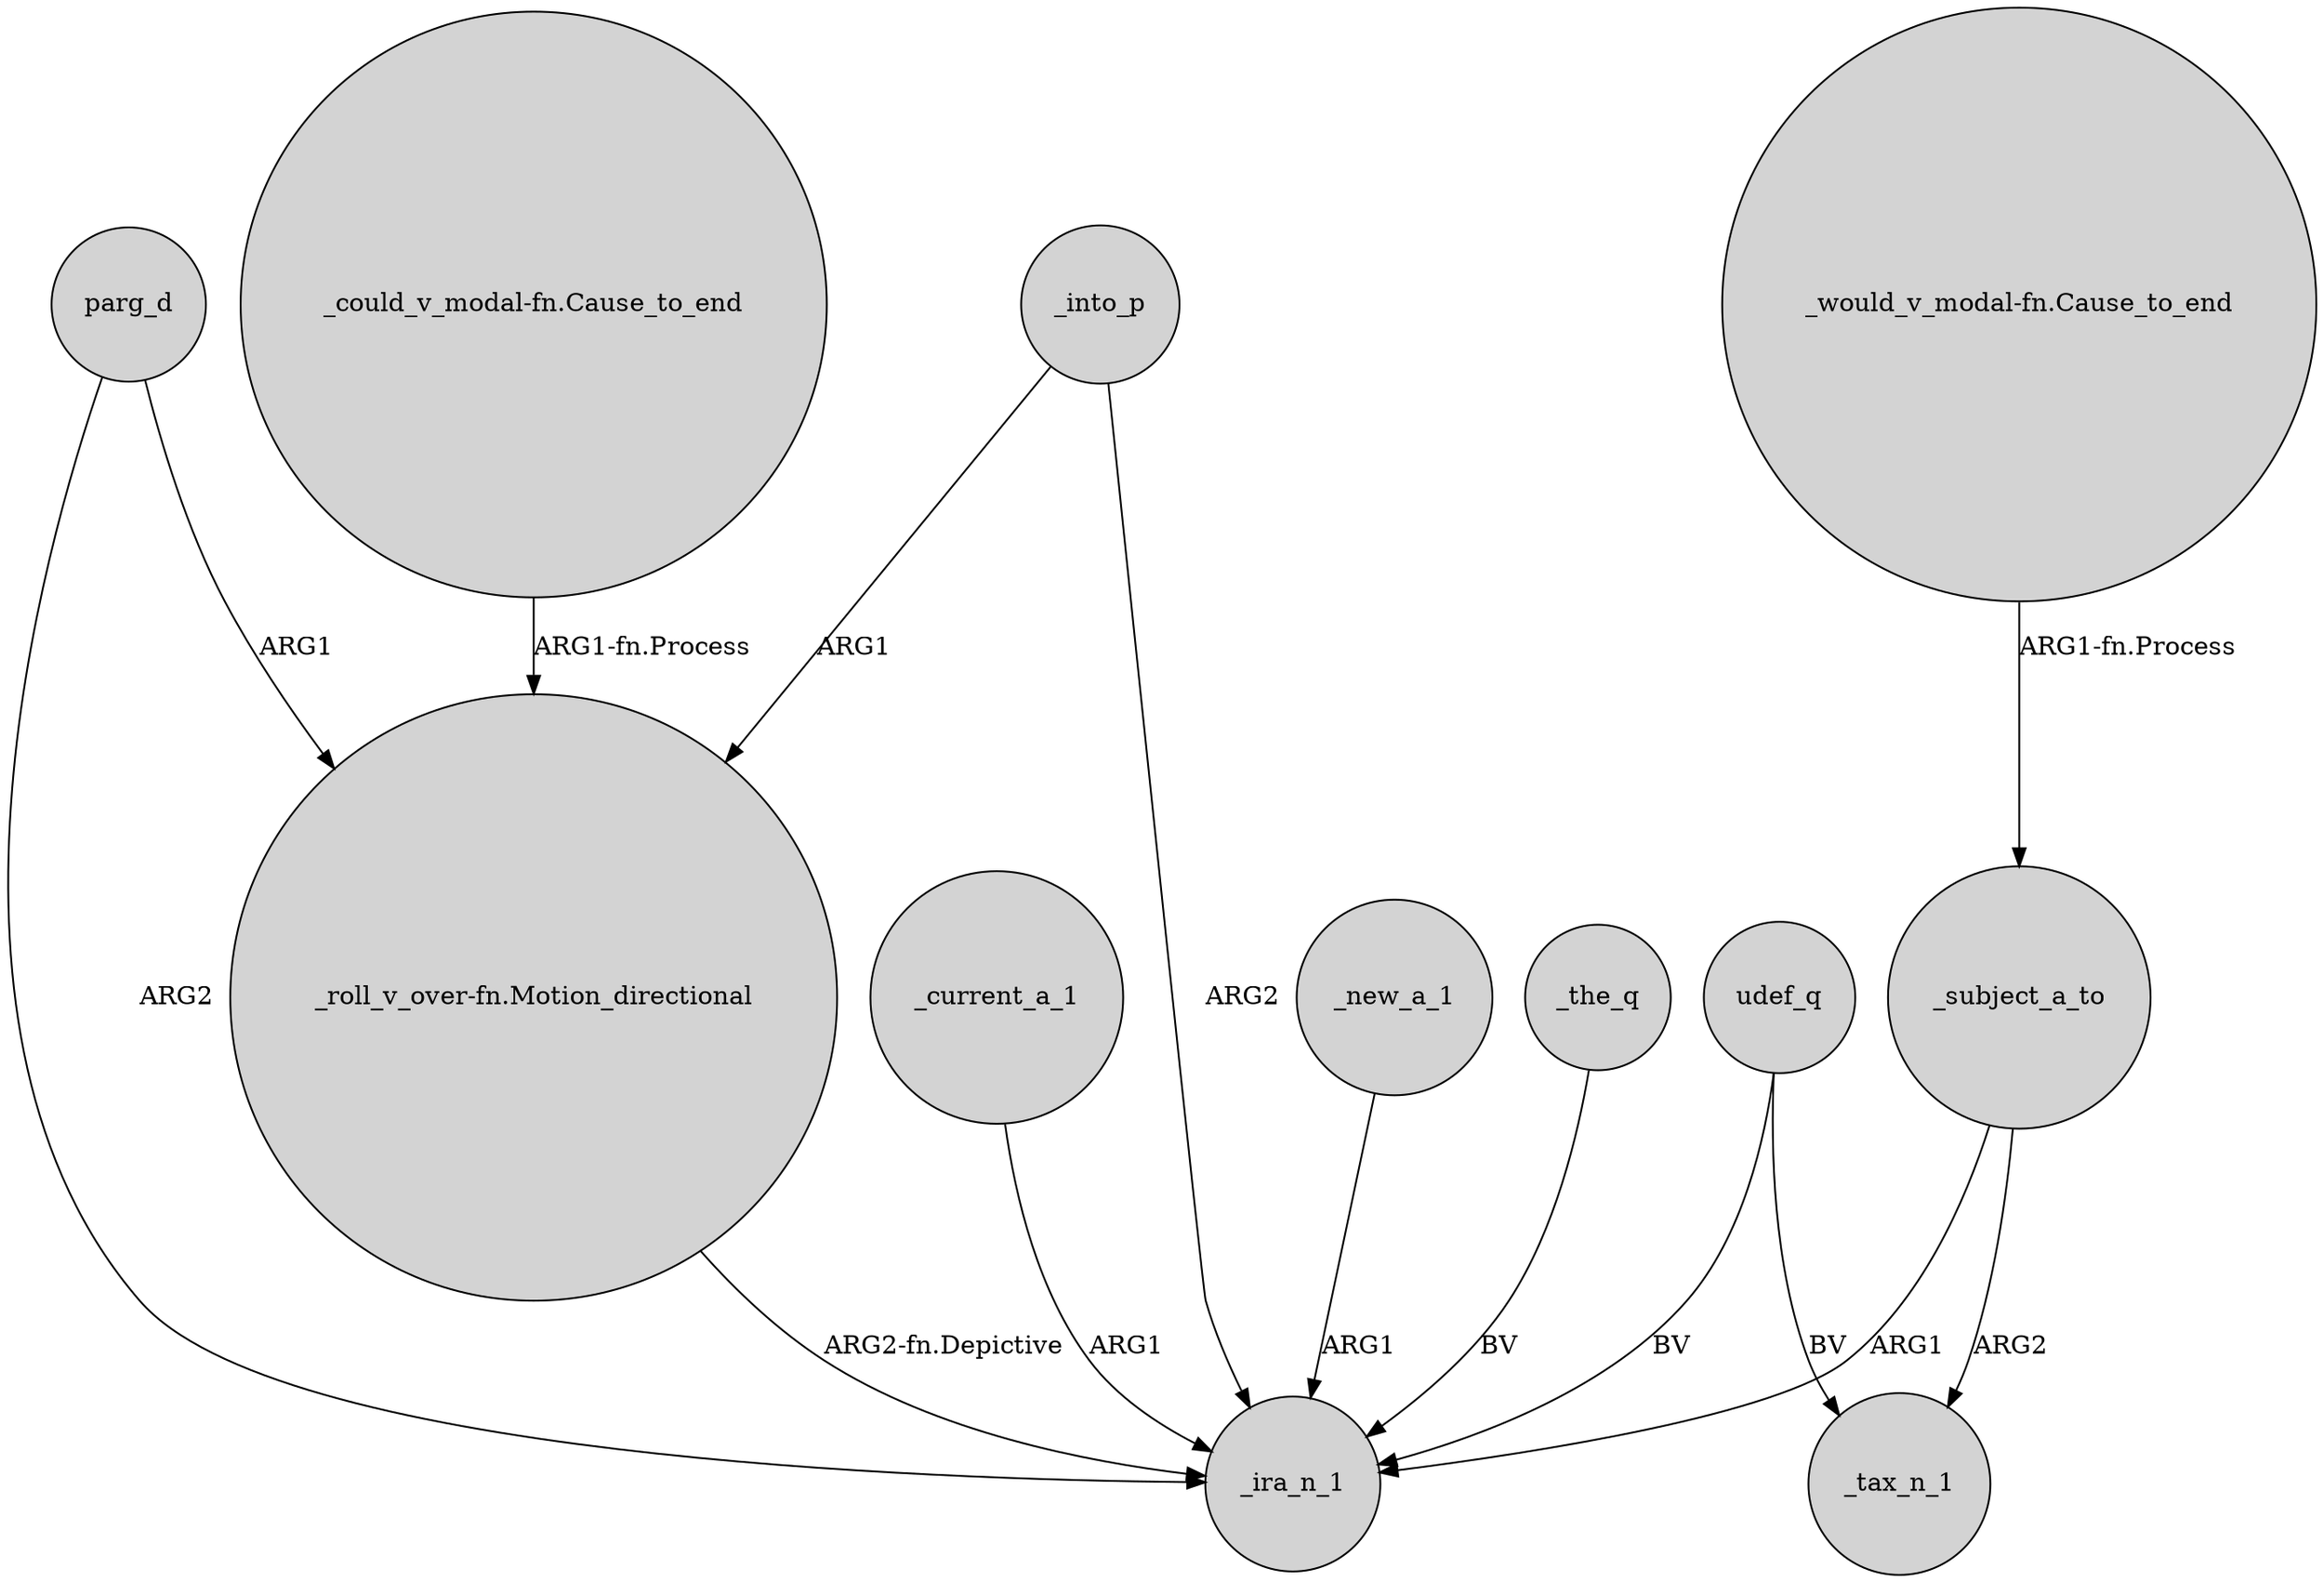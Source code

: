 digraph {
	node [shape=circle style=filled]
	parg_d -> "_roll_v_over-fn.Motion_directional" [label=ARG1]
	"_roll_v_over-fn.Motion_directional" -> _ira_n_1 [label="ARG2-fn.Depictive"]
	_into_p -> _ira_n_1 [label=ARG2]
	_the_q -> _ira_n_1 [label=BV]
	"_could_v_modal-fn.Cause_to_end" -> "_roll_v_over-fn.Motion_directional" [label="ARG1-fn.Process"]
	_subject_a_to -> _tax_n_1 [label=ARG2]
	_current_a_1 -> _ira_n_1 [label=ARG1]
	parg_d -> _ira_n_1 [label=ARG2]
	_subject_a_to -> _ira_n_1 [label=ARG1]
	_into_p -> "_roll_v_over-fn.Motion_directional" [label=ARG1]
	"_would_v_modal-fn.Cause_to_end" -> _subject_a_to [label="ARG1-fn.Process"]
	udef_q -> _ira_n_1 [label=BV]
	_new_a_1 -> _ira_n_1 [label=ARG1]
	udef_q -> _tax_n_1 [label=BV]
}
